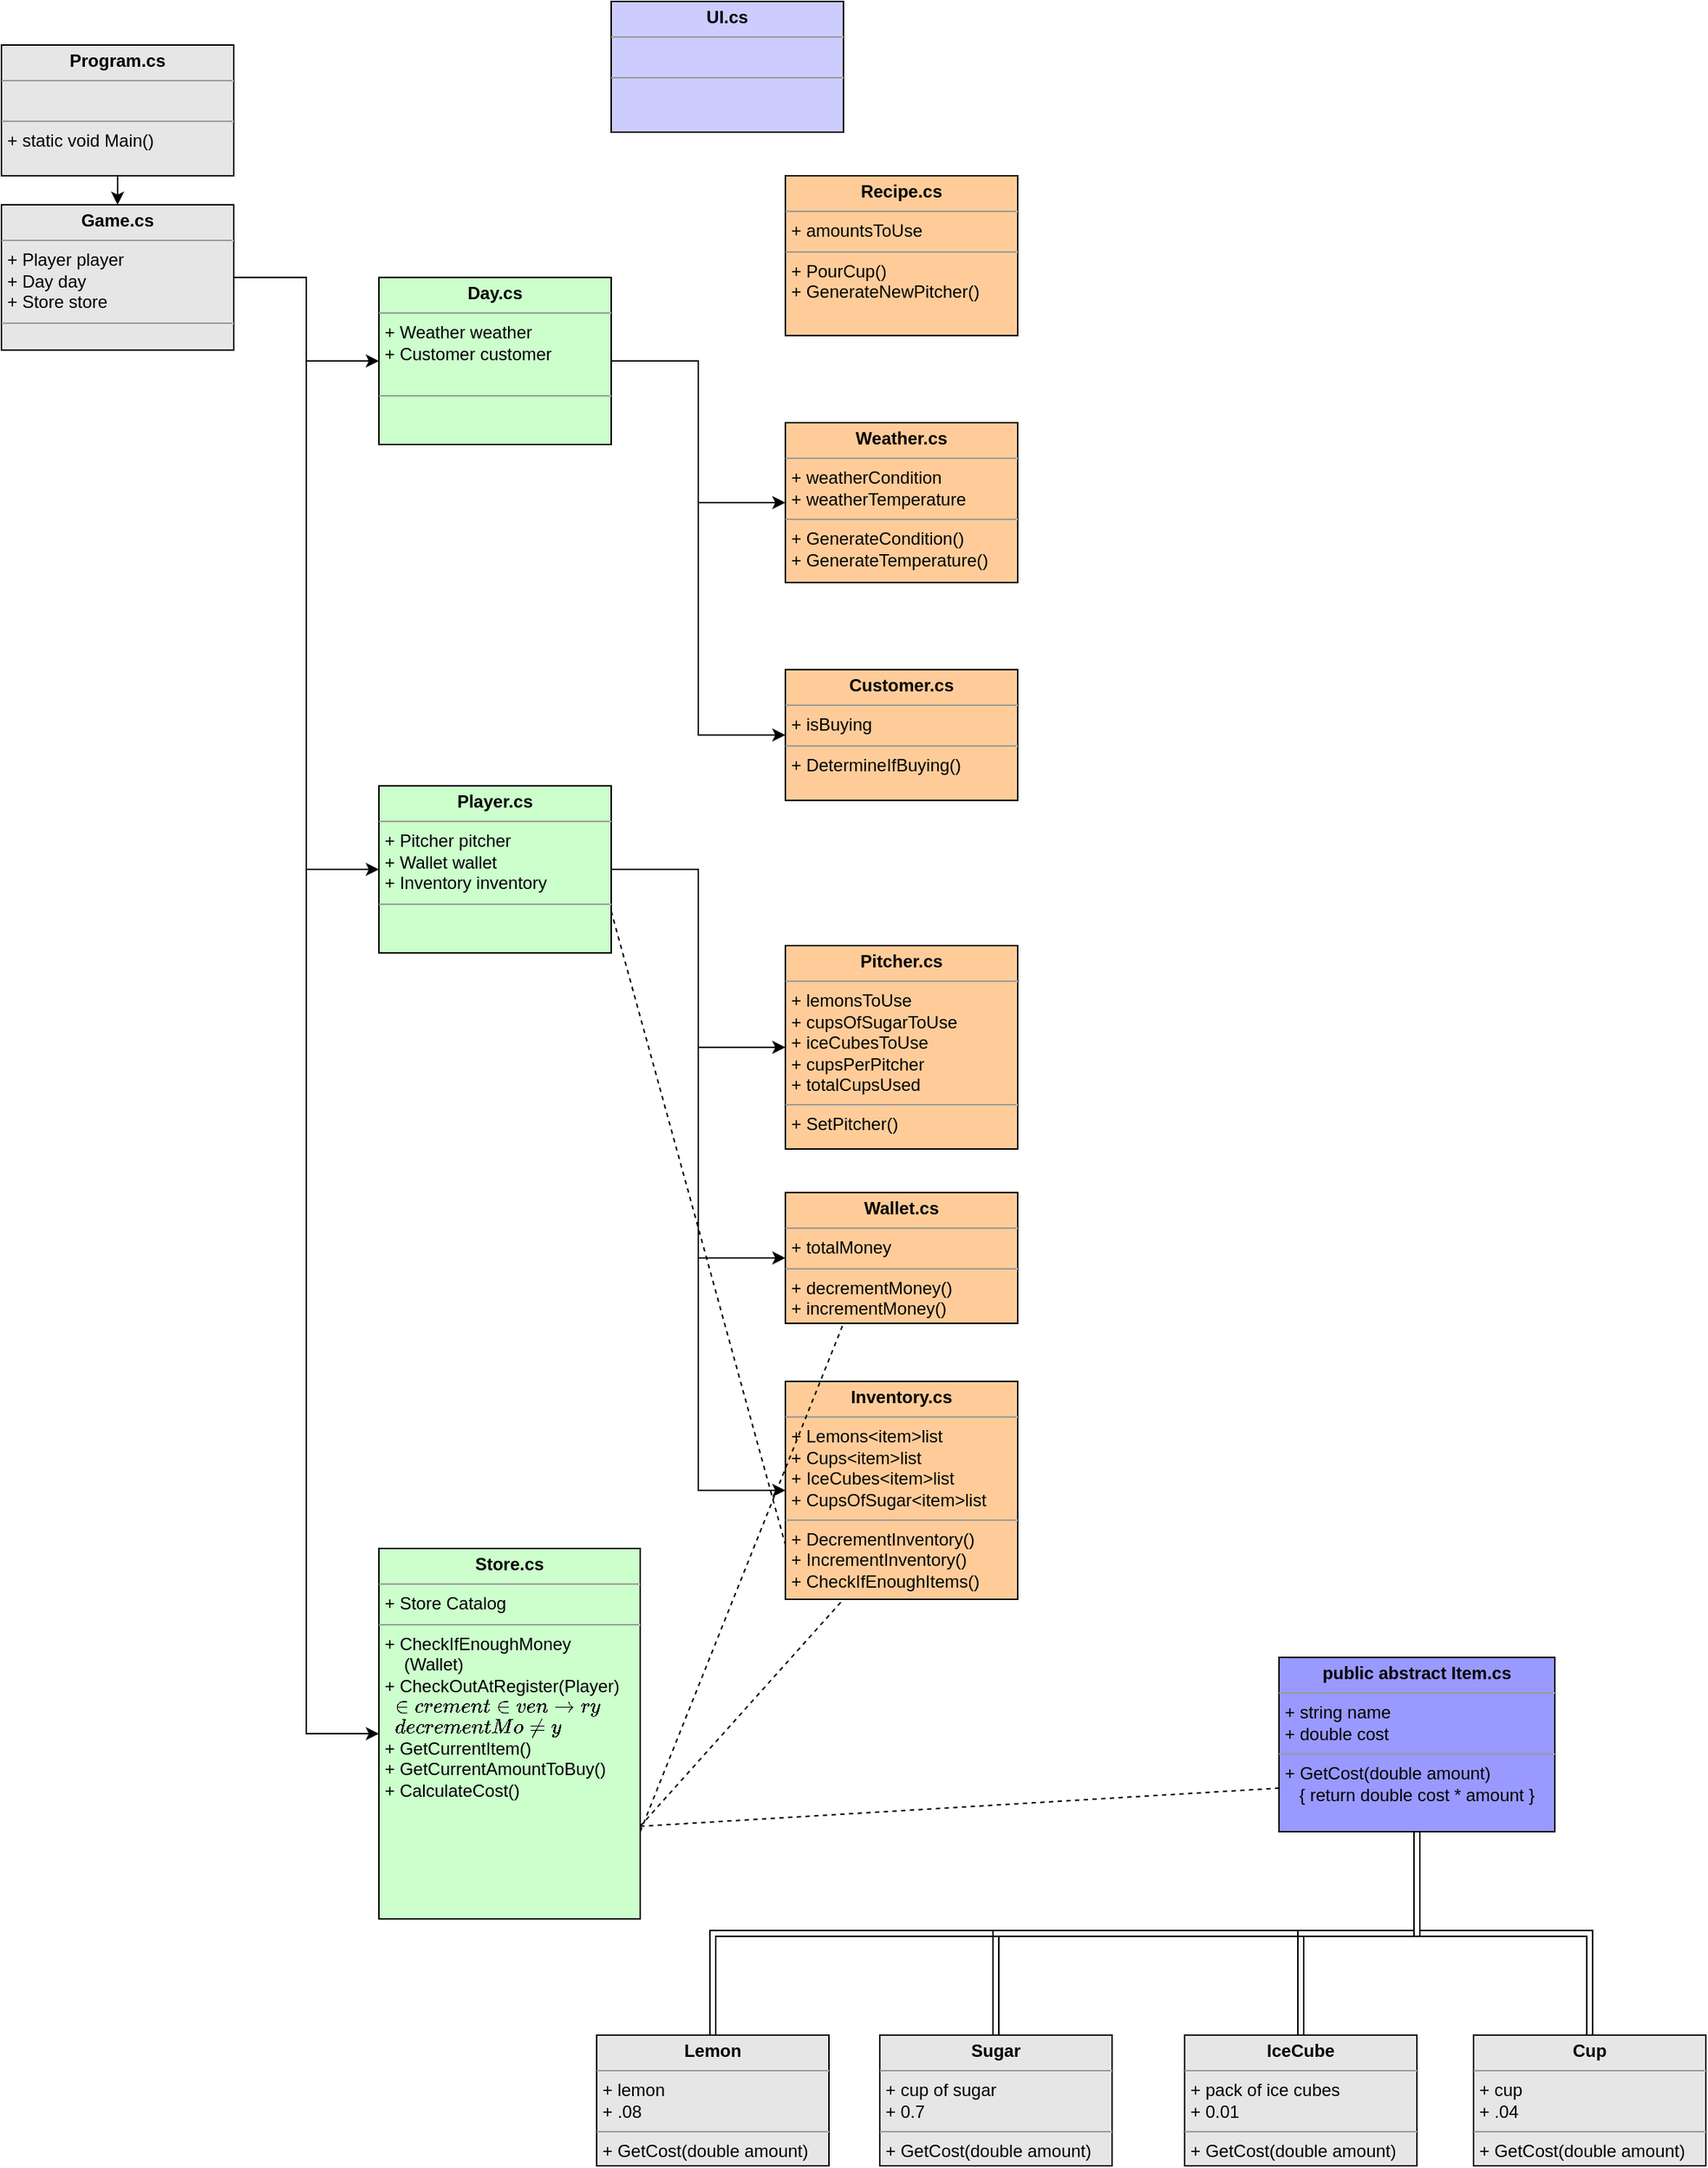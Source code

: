 <mxfile pages="1" version="11.2.4" type="device"><diagram id="KtVT2u7ovonb806Pxp78" name="Page-1"><mxGraphModel dx="854" dy="1054" grid="1" gridSize="10" guides="1" tooltips="1" connect="1" arrows="1" fold="1" page="1" pageScale="1" pageWidth="850" pageHeight="1100" math="0" shadow="0"><root><mxCell id="0"/><mxCell id="1" parent="0"/><mxCell id="vCCBUQUXEnR4Rj9avtv5-38" style="edgeStyle=orthogonalEdgeStyle;rounded=0;orthogonalLoop=1;jettySize=auto;html=1;exitX=0.5;exitY=1;exitDx=0;exitDy=0;entryX=0.5;entryY=0;entryDx=0;entryDy=0;" parent="1" source="vCCBUQUXEnR4Rj9avtv5-36" target="vCCBUQUXEnR4Rj9avtv5-37" edge="1"><mxGeometry relative="1" as="geometry"/></mxCell><mxCell id="vCCBUQUXEnR4Rj9avtv5-36" value="&lt;p style=&quot;margin: 0px ; margin-top: 4px ; text-align: center&quot;&gt;&lt;b&gt;Program.cs&lt;/b&gt;&lt;/p&gt;&lt;hr size=&quot;1&quot;&gt;&lt;p style=&quot;margin: 0px ; margin-left: 4px&quot;&gt;&lt;br&gt;&lt;/p&gt;&lt;hr size=&quot;1&quot;&gt;&lt;p style=&quot;margin: 0px ; margin-left: 4px&quot;&gt;+ static void Main()&lt;/p&gt;" style="verticalAlign=top;align=left;overflow=fill;fontSize=12;fontFamily=Helvetica;html=1;fillColor=#E6E6E6;" parent="1" vertex="1"><mxGeometry x="20" y="170" width="160" height="90" as="geometry"/></mxCell><mxCell id="vCCBUQUXEnR4Rj9avtv5-40" style="edgeStyle=orthogonalEdgeStyle;rounded=0;orthogonalLoop=1;jettySize=auto;html=1;exitX=1;exitY=0.5;exitDx=0;exitDy=0;entryX=0;entryY=0.5;entryDx=0;entryDy=0;" parent="1" source="vCCBUQUXEnR4Rj9avtv5-37" target="vCCBUQUXEnR4Rj9avtv5-39" edge="1"><mxGeometry relative="1" as="geometry"/></mxCell><mxCell id="vCCBUQUXEnR4Rj9avtv5-46" style="edgeStyle=orthogonalEdgeStyle;rounded=0;orthogonalLoop=1;jettySize=auto;html=1;exitX=1;exitY=0.5;exitDx=0;exitDy=0;entryX=0;entryY=0.5;entryDx=0;entryDy=0;" parent="1" source="vCCBUQUXEnR4Rj9avtv5-37" target="vCCBUQUXEnR4Rj9avtv5-45" edge="1"><mxGeometry relative="1" as="geometry"/></mxCell><mxCell id="vCCBUQUXEnR4Rj9avtv5-54" style="edgeStyle=orthogonalEdgeStyle;rounded=0;orthogonalLoop=1;jettySize=auto;html=1;exitX=1;exitY=0.5;exitDx=0;exitDy=0;entryX=0;entryY=0.5;entryDx=0;entryDy=0;" parent="1" source="vCCBUQUXEnR4Rj9avtv5-37" target="vCCBUQUXEnR4Rj9avtv5-53" edge="1"><mxGeometry relative="1" as="geometry"/></mxCell><mxCell id="vCCBUQUXEnR4Rj9avtv5-37" value="&lt;p style=&quot;margin: 0px ; margin-top: 4px ; text-align: center&quot;&gt;&lt;b&gt;Game.cs&lt;/b&gt;&lt;/p&gt;&lt;hr size=&quot;1&quot;&gt;&lt;p style=&quot;margin: 0px ; margin-left: 4px&quot;&gt;+ Player player&lt;/p&gt;&lt;p style=&quot;margin: 0px ; margin-left: 4px&quot;&gt;+ Day day&lt;/p&gt;&lt;p style=&quot;margin: 0px ; margin-left: 4px&quot;&gt;+ Store store&lt;/p&gt;&lt;hr size=&quot;1&quot;&gt;&lt;p style=&quot;margin: 0px ; margin-left: 4px&quot;&gt;&lt;br&gt;&lt;/p&gt;" style="verticalAlign=top;align=left;overflow=fill;fontSize=12;fontFamily=Helvetica;html=1;fillColor=#E6E6E6;" parent="1" vertex="1"><mxGeometry x="20" y="280" width="160" height="100" as="geometry"/></mxCell><mxCell id="vCCBUQUXEnR4Rj9avtv5-42" style="edgeStyle=orthogonalEdgeStyle;rounded=0;orthogonalLoop=1;jettySize=auto;html=1;exitX=1;exitY=0.5;exitDx=0;exitDy=0;entryX=0;entryY=0.5;entryDx=0;entryDy=0;" parent="1" source="vCCBUQUXEnR4Rj9avtv5-39" target="vCCBUQUXEnR4Rj9avtv5-41" edge="1"><mxGeometry relative="1" as="geometry"/></mxCell><mxCell id="vCCBUQUXEnR4Rj9avtv5-44" style="edgeStyle=orthogonalEdgeStyle;rounded=0;orthogonalLoop=1;jettySize=auto;html=1;exitX=1;exitY=0.5;exitDx=0;exitDy=0;entryX=0;entryY=0.5;entryDx=0;entryDy=0;" parent="1" source="vCCBUQUXEnR4Rj9avtv5-39" target="vCCBUQUXEnR4Rj9avtv5-43" edge="1"><mxGeometry relative="1" as="geometry"/></mxCell><mxCell id="vCCBUQUXEnR4Rj9avtv5-39" value="&lt;p style=&quot;margin: 0px ; margin-top: 4px ; text-align: center&quot;&gt;&lt;b&gt;Day.cs&lt;/b&gt;&lt;/p&gt;&lt;hr size=&quot;1&quot;&gt;&lt;p style=&quot;margin: 0px ; margin-left: 4px&quot;&gt;+ Weather weather&lt;/p&gt;&lt;p style=&quot;margin: 0px ; margin-left: 4px&quot;&gt;+ Customer customer&lt;/p&gt;&lt;p style=&quot;margin: 0px ; margin-left: 4px&quot;&gt;&lt;br&gt;&lt;/p&gt;&lt;hr size=&quot;1&quot;&gt;&lt;p style=&quot;margin: 0px ; margin-left: 4px&quot;&gt;&lt;br&gt;&lt;/p&gt;" style="verticalAlign=top;align=left;overflow=fill;fontSize=12;fontFamily=Helvetica;html=1;fillColor=#CCFFCC;" parent="1" vertex="1"><mxGeometry x="280" y="330" width="160" height="115" as="geometry"/></mxCell><mxCell id="vCCBUQUXEnR4Rj9avtv5-41" value="&lt;p style=&quot;margin: 0px ; margin-top: 4px ; text-align: center&quot;&gt;&lt;b&gt;Weather.cs&lt;/b&gt;&lt;/p&gt;&lt;hr size=&quot;1&quot;&gt;&lt;p style=&quot;margin: 0px ; margin-left: 4px&quot;&gt;+ weatherCondition&lt;/p&gt;&lt;p style=&quot;margin: 0px ; margin-left: 4px&quot;&gt;+ weatherTemperature&lt;/p&gt;&lt;hr size=&quot;1&quot;&gt;&lt;p style=&quot;margin: 0px ; margin-left: 4px&quot;&gt;+ GenerateCondition()&lt;/p&gt;&lt;p style=&quot;margin: 0px ; margin-left: 4px&quot;&gt;+ GenerateTemperature()&lt;/p&gt;" style="verticalAlign=top;align=left;overflow=fill;fontSize=12;fontFamily=Helvetica;html=1;fillColor=#FFCC99;" parent="1" vertex="1"><mxGeometry x="560" y="430" width="160" height="110" as="geometry"/></mxCell><mxCell id="vCCBUQUXEnR4Rj9avtv5-43" value="&lt;p style=&quot;margin: 0px ; margin-top: 4px ; text-align: center&quot;&gt;&lt;b&gt;Customer.cs&lt;/b&gt;&lt;/p&gt;&lt;hr size=&quot;1&quot;&gt;&lt;p style=&quot;margin: 0px ; margin-left: 4px&quot;&gt;+ isBuying&lt;/p&gt;&lt;hr size=&quot;1&quot;&gt;&lt;p style=&quot;margin: 0px ; margin-left: 4px&quot;&gt;+ DetermineIfBuying()&lt;/p&gt;" style="verticalAlign=top;align=left;overflow=fill;fontSize=12;fontFamily=Helvetica;html=1;fillColor=#FFCC99;" parent="1" vertex="1"><mxGeometry x="560" y="600" width="160" height="90" as="geometry"/></mxCell><mxCell id="vCCBUQUXEnR4Rj9avtv5-50" style="edgeStyle=orthogonalEdgeStyle;rounded=0;orthogonalLoop=1;jettySize=auto;html=1;exitX=1;exitY=0.5;exitDx=0;exitDy=0;entryX=0;entryY=0.5;entryDx=0;entryDy=0;" parent="1" source="vCCBUQUXEnR4Rj9avtv5-45" target="vCCBUQUXEnR4Rj9avtv5-47" edge="1"><mxGeometry relative="1" as="geometry"/></mxCell><mxCell id="vCCBUQUXEnR4Rj9avtv5-51" style="edgeStyle=orthogonalEdgeStyle;rounded=0;orthogonalLoop=1;jettySize=auto;html=1;exitX=1;exitY=0.5;exitDx=0;exitDy=0;entryX=0;entryY=0.5;entryDx=0;entryDy=0;" parent="1" source="vCCBUQUXEnR4Rj9avtv5-45" target="vCCBUQUXEnR4Rj9avtv5-48" edge="1"><mxGeometry relative="1" as="geometry"/></mxCell><mxCell id="vCCBUQUXEnR4Rj9avtv5-52" style="edgeStyle=orthogonalEdgeStyle;rounded=0;orthogonalLoop=1;jettySize=auto;html=1;exitX=1;exitY=0.5;exitDx=0;exitDy=0;entryX=0;entryY=0.5;entryDx=0;entryDy=0;" parent="1" source="vCCBUQUXEnR4Rj9avtv5-45" target="vCCBUQUXEnR4Rj9avtv5-49" edge="1"><mxGeometry relative="1" as="geometry"/></mxCell><mxCell id="vCCBUQUXEnR4Rj9avtv5-45" value="&lt;p style=&quot;margin: 0px ; margin-top: 4px ; text-align: center&quot;&gt;&lt;b&gt;Player.cs&lt;/b&gt;&lt;/p&gt;&lt;hr size=&quot;1&quot;&gt;&lt;p style=&quot;margin: 0px ; margin-left: 4px&quot;&gt;+ Pitcher pitcher&lt;/p&gt;&lt;p style=&quot;margin: 0px ; margin-left: 4px&quot;&gt;+ Wallet wallet&lt;/p&gt;&lt;p style=&quot;margin: 0px ; margin-left: 4px&quot;&gt;+ Inventory inventory&lt;/p&gt;&lt;hr size=&quot;1&quot;&gt;&lt;p style=&quot;margin: 0px ; margin-left: 4px&quot;&gt;&lt;br&gt;&lt;/p&gt;" style="verticalAlign=top;align=left;overflow=fill;fontSize=12;fontFamily=Helvetica;html=1;fillColor=#CCFFCC;" parent="1" vertex="1"><mxGeometry x="280" y="680" width="160" height="115" as="geometry"/></mxCell><mxCell id="vCCBUQUXEnR4Rj9avtv5-47" value="&lt;p style=&quot;margin: 0px ; margin-top: 4px ; text-align: center&quot;&gt;&lt;b&gt;Pitcher.cs&lt;/b&gt;&lt;/p&gt;&lt;hr size=&quot;1&quot;&gt;&lt;p style=&quot;margin: 0px ; margin-left: 4px&quot;&gt;+ lemonsToUse&lt;/p&gt;&lt;p style=&quot;margin: 0px ; margin-left: 4px&quot;&gt;+ cupsOfSugarToUse&lt;/p&gt;&lt;p style=&quot;margin: 0px ; margin-left: 4px&quot;&gt;+ iceCubesToUse&lt;/p&gt;&lt;p style=&quot;margin: 0px ; margin-left: 4px&quot;&gt;+ cupsPerPitcher&lt;/p&gt;&lt;p style=&quot;margin: 0px ; margin-left: 4px&quot;&gt;+ totalCupsUsed&lt;/p&gt;&lt;hr size=&quot;1&quot;&gt;&lt;p style=&quot;margin: 0px ; margin-left: 4px&quot;&gt;+ SetPitcher()&lt;/p&gt;" style="verticalAlign=top;align=left;overflow=fill;fontSize=12;fontFamily=Helvetica;html=1;fillColor=#FFCC99;" parent="1" vertex="1"><mxGeometry x="560" y="790" width="160" height="140" as="geometry"/></mxCell><mxCell id="vCCBUQUXEnR4Rj9avtv5-48" value="&lt;p style=&quot;margin: 0px ; margin-top: 4px ; text-align: center&quot;&gt;&lt;b&gt;Wallet.cs&lt;/b&gt;&lt;/p&gt;&lt;hr size=&quot;1&quot;&gt;&lt;p style=&quot;margin: 0px ; margin-left: 4px&quot;&gt;+ totalMoney&lt;/p&gt;&lt;hr size=&quot;1&quot;&gt;&lt;p style=&quot;margin: 0px ; margin-left: 4px&quot;&gt;+ decrementMoney()&lt;/p&gt;&lt;p style=&quot;margin: 0px ; margin-left: 4px&quot;&gt;+ incrementMoney()&lt;/p&gt;" style="verticalAlign=top;align=left;overflow=fill;fontSize=12;fontFamily=Helvetica;html=1;fillColor=#FFCC99;" parent="1" vertex="1"><mxGeometry x="560" y="960" width="160" height="90" as="geometry"/></mxCell><mxCell id="vCCBUQUXEnR4Rj9avtv5-49" value="&lt;p style=&quot;margin: 0px ; margin-top: 4px ; text-align: center&quot;&gt;&lt;b&gt;Inventory.cs&lt;/b&gt;&lt;/p&gt;&lt;hr size=&quot;1&quot;&gt;&lt;p style=&quot;margin: 0px ; margin-left: 4px&quot;&gt;+ Lemons&amp;lt;item&amp;gt;list&lt;/p&gt;&lt;p style=&quot;margin: 0px ; margin-left: 4px&quot;&gt;+ Cups&amp;lt;item&amp;gt;list&lt;/p&gt;&lt;p style=&quot;margin: 0px ; margin-left: 4px&quot;&gt;+ IceCubes&amp;lt;item&amp;gt;list&lt;/p&gt;&lt;p style=&quot;margin: 0px ; margin-left: 4px&quot;&gt;+ CupsOfSugar&amp;lt;item&amp;gt;list&lt;/p&gt;&lt;hr size=&quot;1&quot;&gt;&lt;p style=&quot;margin: 0px ; margin-left: 4px&quot;&gt;+ DecrementInventory()&lt;/p&gt;&lt;p style=&quot;margin: 0px ; margin-left: 4px&quot;&gt;+ IncrementInventory()&lt;/p&gt;&lt;p style=&quot;margin: 0px ; margin-left: 4px&quot;&gt;+ CheckIfEnoughItems()&lt;/p&gt;" style="verticalAlign=top;align=left;overflow=fill;fontSize=12;fontFamily=Helvetica;html=1;fillColor=#FFCC99;" parent="1" vertex="1"><mxGeometry x="560" y="1090" width="160" height="150" as="geometry"/></mxCell><mxCell id="vCCBUQUXEnR4Rj9avtv5-53" value="&lt;p style=&quot;margin: 0px ; margin-top: 4px ; text-align: center&quot;&gt;&lt;b&gt;Store.cs&lt;/b&gt;&lt;/p&gt;&lt;hr size=&quot;1&quot;&gt;&lt;p style=&quot;margin: 0px ; margin-left: 4px&quot;&gt;+ Store Catalog&lt;/p&gt;&lt;hr size=&quot;1&quot;&gt;&lt;p style=&quot;margin: 0px ; margin-left: 4px&quot;&gt;+ CheckIfEnoughMoney&lt;/p&gt;&lt;p style=&quot;margin: 0px ; margin-left: 4px&quot;&gt;&amp;nbsp; &amp;nbsp; (Wallet)&amp;nbsp;&lt;/p&gt;&lt;p style=&quot;margin: 0px ; margin-left: 4px&quot;&gt;+ CheckOutAtRegister(Player)&lt;/p&gt;&lt;p style=&quot;margin: 0px ; margin-left: 4px&quot;&gt;&amp;nbsp; `increment inventory`&lt;br&gt;&lt;/p&gt;&lt;p style=&quot;margin: 0px ; margin-left: 4px&quot;&gt;&amp;nbsp; `decrementMoney`&lt;/p&gt;&lt;p style=&quot;margin: 0px ; margin-left: 4px&quot;&gt;+ GetCurrentItem()&lt;/p&gt;&lt;p style=&quot;margin: 0px ; margin-left: 4px&quot;&gt;+ GetCurrentAmountToBuy()&lt;/p&gt;&lt;p style=&quot;margin: 0px ; margin-left: 4px&quot;&gt;+ CalculateCost()&lt;/p&gt;" style="verticalAlign=top;align=left;overflow=fill;fontSize=12;fontFamily=Helvetica;html=1;fillColor=#CCFFCC;" parent="1" vertex="1"><mxGeometry x="280" y="1205" width="180" height="255" as="geometry"/></mxCell><mxCell id="A0S2IX4dQYse6H74uJxG-1" value="&lt;p style=&quot;margin: 0px ; margin-top: 4px ; text-align: center&quot;&gt;&lt;b&gt;UI.cs&lt;/b&gt;&lt;/p&gt;&lt;hr size=&quot;1&quot;&gt;&lt;p style=&quot;margin: 0px ; margin-left: 4px&quot;&gt;&lt;br&gt;&lt;/p&gt;&lt;hr size=&quot;1&quot;&gt;&lt;p style=&quot;margin: 0px ; margin-left: 4px&quot;&gt;&lt;br&gt;&lt;/p&gt;" style="verticalAlign=top;align=left;overflow=fill;fontSize=12;fontFamily=Helvetica;html=1;fillColor=#CCCCFF;" parent="1" vertex="1"><mxGeometry x="440" y="140" width="160" height="90" as="geometry"/></mxCell><mxCell id="wC1Sq9JEnyiiaEbO0sMW-8" style="edgeStyle=orthogonalEdgeStyle;shape=link;rounded=0;orthogonalLoop=1;jettySize=auto;html=1;exitX=0.5;exitY=1;exitDx=0;exitDy=0;entryX=0.5;entryY=0;entryDx=0;entryDy=0;" parent="1" source="wC1Sq9JEnyiiaEbO0sMW-1" target="wC1Sq9JEnyiiaEbO0sMW-4" edge="1"><mxGeometry relative="1" as="geometry"/></mxCell><mxCell id="wC1Sq9JEnyiiaEbO0sMW-9" style="edgeStyle=orthogonalEdgeStyle;shape=link;rounded=0;orthogonalLoop=1;jettySize=auto;html=1;exitX=0.5;exitY=1;exitDx=0;exitDy=0;entryX=0.5;entryY=0;entryDx=0;entryDy=0;" parent="1" source="wC1Sq9JEnyiiaEbO0sMW-1" target="wC1Sq9JEnyiiaEbO0sMW-6" edge="1"><mxGeometry relative="1" as="geometry"/></mxCell><mxCell id="wC1Sq9JEnyiiaEbO0sMW-10" style="edgeStyle=orthogonalEdgeStyle;shape=link;rounded=0;orthogonalLoop=1;jettySize=auto;html=1;exitX=0.5;exitY=1;exitDx=0;exitDy=0;entryX=0.5;entryY=0;entryDx=0;entryDy=0;" parent="1" source="wC1Sq9JEnyiiaEbO0sMW-1" target="wC1Sq9JEnyiiaEbO0sMW-5" edge="1"><mxGeometry relative="1" as="geometry"/></mxCell><mxCell id="wC1Sq9JEnyiiaEbO0sMW-11" style="edgeStyle=orthogonalEdgeStyle;shape=link;rounded=0;orthogonalLoop=1;jettySize=auto;html=1;exitX=0.5;exitY=1;exitDx=0;exitDy=0;entryX=0.5;entryY=0;entryDx=0;entryDy=0;" parent="1" source="wC1Sq9JEnyiiaEbO0sMW-1" target="wC1Sq9JEnyiiaEbO0sMW-7" edge="1"><mxGeometry relative="1" as="geometry"/></mxCell><mxCell id="wC1Sq9JEnyiiaEbO0sMW-1" value="&lt;p style=&quot;margin: 0px ; margin-top: 4px ; text-align: center&quot;&gt;&lt;b&gt;public abstract Item.cs&lt;/b&gt;&lt;/p&gt;&lt;hr size=&quot;1&quot;&gt;&lt;p style=&quot;margin: 0px ; margin-left: 4px&quot;&gt;+ string name&lt;/p&gt;&lt;p style=&quot;margin: 0px ; margin-left: 4px&quot;&gt;+ double cost&lt;/p&gt;&lt;hr size=&quot;1&quot;&gt;&lt;p style=&quot;margin: 0px ; margin-left: 4px&quot;&gt;+ GetCost(double amount)&lt;/p&gt;&lt;p style=&quot;margin: 0px ; margin-left: 4px&quot;&gt;&amp;nbsp; &amp;nbsp;{ return double cost * amount }&lt;/p&gt;" style="verticalAlign=top;align=left;overflow=fill;fontSize=12;fontFamily=Helvetica;html=1;fillColor=#9999FF;" parent="1" vertex="1"><mxGeometry x="900" y="1280" width="190" height="120" as="geometry"/></mxCell><mxCell id="wC1Sq9JEnyiiaEbO0sMW-2" value="" style="endArrow=none;dashed=1;html=1;entryX=0.25;entryY=1;entryDx=0;entryDy=0;exitX=1;exitY=0.75;exitDx=0;exitDy=0;" parent="1" source="vCCBUQUXEnR4Rj9avtv5-53" target="vCCBUQUXEnR4Rj9avtv5-49" edge="1"><mxGeometry width="50" height="50" relative="1" as="geometry"><mxPoint x="250" y="1370" as="sourcePoint"/><mxPoint x="300" y="1320" as="targetPoint"/></mxGeometry></mxCell><mxCell id="wC1Sq9JEnyiiaEbO0sMW-3" value="" style="endArrow=none;dashed=1;html=1;entryX=0.25;entryY=1;entryDx=0;entryDy=0;" parent="1" target="vCCBUQUXEnR4Rj9avtv5-48" edge="1"><mxGeometry width="50" height="50" relative="1" as="geometry"><mxPoint x="460" y="1400" as="sourcePoint"/><mxPoint x="440" y="1015" as="targetPoint"/></mxGeometry></mxCell><mxCell id="wC1Sq9JEnyiiaEbO0sMW-4" value="&lt;p style=&quot;margin: 0px ; margin-top: 4px ; text-align: center&quot;&gt;&lt;b&gt;Cup&lt;/b&gt;&lt;/p&gt;&lt;hr size=&quot;1&quot;&gt;&lt;p style=&quot;margin: 0px ; margin-left: 4px&quot;&gt;+ cup&lt;/p&gt;&lt;p style=&quot;margin: 0px ; margin-left: 4px&quot;&gt;+ .04&lt;/p&gt;&lt;hr size=&quot;1&quot;&gt;&lt;p style=&quot;margin: 0px ; margin-left: 4px&quot;&gt;+ GetCost(double amount)&lt;/p&gt;" style="verticalAlign=top;align=left;overflow=fill;fontSize=12;fontFamily=Helvetica;html=1;fillColor=#E6E6E6;" parent="1" vertex="1"><mxGeometry x="1034" y="1540" width="160" height="90" as="geometry"/></mxCell><mxCell id="wC1Sq9JEnyiiaEbO0sMW-5" value="&lt;p style=&quot;margin: 0px ; margin-top: 4px ; text-align: center&quot;&gt;&lt;b&gt;Sugar&lt;/b&gt;&lt;/p&gt;&lt;hr size=&quot;1&quot;&gt;&lt;p style=&quot;margin: 0px ; margin-left: 4px&quot;&gt;+ cup of sugar&lt;/p&gt;&lt;p style=&quot;margin: 0px ; margin-left: 4px&quot;&gt;+ 0.7&lt;/p&gt;&lt;hr size=&quot;1&quot;&gt;&lt;p style=&quot;margin: 0px ; margin-left: 4px&quot;&gt;+ GetCost(double amount)&lt;/p&gt;" style="verticalAlign=top;align=left;overflow=fill;fontSize=12;fontFamily=Helvetica;html=1;fillColor=#E6E6E6;" parent="1" vertex="1"><mxGeometry x="625" y="1540" width="160" height="90" as="geometry"/></mxCell><mxCell id="wC1Sq9JEnyiiaEbO0sMW-6" value="&lt;p style=&quot;margin: 0px ; margin-top: 4px ; text-align: center&quot;&gt;&lt;b&gt;IceCube&lt;/b&gt;&lt;/p&gt;&lt;hr size=&quot;1&quot;&gt;&lt;p style=&quot;margin: 0px ; margin-left: 4px&quot;&gt;+ pack of ice cubes&lt;/p&gt;&lt;p style=&quot;margin: 0px ; margin-left: 4px&quot;&gt;+ 0.01&lt;/p&gt;&lt;hr size=&quot;1&quot;&gt;&lt;p style=&quot;margin: 0px ; margin-left: 4px&quot;&gt;+ GetCost(double amount)&lt;/p&gt;" style="verticalAlign=top;align=left;overflow=fill;fontSize=12;fontFamily=Helvetica;html=1;fillColor=#E6E6E6;" parent="1" vertex="1"><mxGeometry x="835" y="1540" width="160" height="90" as="geometry"/></mxCell><mxCell id="wC1Sq9JEnyiiaEbO0sMW-7" value="&lt;p style=&quot;margin: 0px ; margin-top: 4px ; text-align: center&quot;&gt;&lt;b&gt;Lemon&lt;/b&gt;&lt;/p&gt;&lt;hr size=&quot;1&quot;&gt;&lt;p style=&quot;margin: 0px ; margin-left: 4px&quot;&gt;+ lemon&lt;/p&gt;&lt;p style=&quot;margin: 0px ; margin-left: 4px&quot;&gt;+ .08&lt;/p&gt;&lt;hr size=&quot;1&quot;&gt;&lt;p style=&quot;margin: 0px ; margin-left: 4px&quot;&gt;+ GetCost(double amount)&lt;/p&gt;" style="verticalAlign=top;align=left;overflow=fill;fontSize=12;fontFamily=Helvetica;html=1;fillColor=#E6E6E6;" parent="1" vertex="1"><mxGeometry x="430" y="1540" width="160" height="90" as="geometry"/></mxCell><mxCell id="wC1Sq9JEnyiiaEbO0sMW-15" value="" style="endArrow=none;dashed=1;html=1;exitX=1;exitY=0.75;exitDx=0;exitDy=0;entryX=0;entryY=0.75;entryDx=0;entryDy=0;" parent="1" source="vCCBUQUXEnR4Rj9avtv5-53" target="wC1Sq9JEnyiiaEbO0sMW-1" edge="1"><mxGeometry width="50" height="50" relative="1" as="geometry"><mxPoint x="615" y="1400" as="sourcePoint"/><mxPoint x="665" y="1350" as="targetPoint"/></mxGeometry></mxCell><mxCell id="uwxyI2TkLJ8VR6T4QO7H-1" value="" style="endArrow=none;dashed=1;html=1;exitX=1;exitY=0.75;exitDx=0;exitDy=0;entryX=0;entryY=0.75;entryDx=0;entryDy=0;" parent="1" source="vCCBUQUXEnR4Rj9avtv5-45" target="vCCBUQUXEnR4Rj9avtv5-49" edge="1"><mxGeometry width="50" height="50" relative="1" as="geometry"><mxPoint x="800" y="820" as="sourcePoint"/><mxPoint x="900" y="750" as="targetPoint"/></mxGeometry></mxCell><mxCell id="FIduOO5Sz5J9IkMf62tZ-1" value="&lt;p style=&quot;margin: 0px ; margin-top: 4px ; text-align: center&quot;&gt;&lt;b&gt;Recipe.cs&lt;/b&gt;&lt;/p&gt;&lt;hr size=&quot;1&quot;&gt;&lt;p style=&quot;margin: 0px ; margin-left: 4px&quot;&gt;+ amountsToUse&lt;/p&gt;&lt;hr size=&quot;1&quot;&gt;&lt;p style=&quot;margin: 0px ; margin-left: 4px&quot;&gt;+ PourCup()&lt;/p&gt;&lt;p style=&quot;margin: 0px ; margin-left: 4px&quot;&gt;+ GenerateNewPitcher()&lt;/p&gt;" style="verticalAlign=top;align=left;overflow=fill;fontSize=12;fontFamily=Helvetica;html=1;fillColor=#FFCC99;" vertex="1" parent="1"><mxGeometry x="560" y="260" width="160" height="110" as="geometry"/></mxCell></root></mxGraphModel></diagram></mxfile>